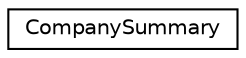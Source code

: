 digraph G
{
  edge [fontname="Helvetica",fontsize="10",labelfontname="Helvetica",labelfontsize="10"];
  node [fontname="Helvetica",fontsize="10",shape=record];
  rankdir="LR";
  Node1 [label="CompanySummary",height=0.2,width=0.4,color="black", fillcolor="white", style="filled",URL="$interface_company_summary.html"];
}
